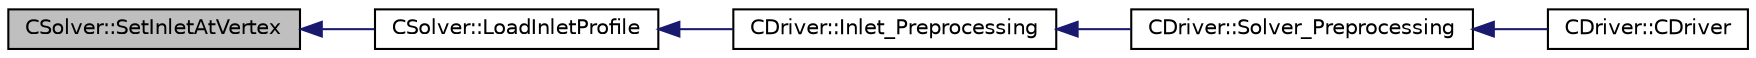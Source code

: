 digraph "CSolver::SetInletAtVertex"
{
  edge [fontname="Helvetica",fontsize="10",labelfontname="Helvetica",labelfontsize="10"];
  node [fontname="Helvetica",fontsize="10",shape=record];
  rankdir="LR";
  Node4572 [label="CSolver::SetInletAtVertex",height=0.2,width=0.4,color="black", fillcolor="grey75", style="filled", fontcolor="black"];
  Node4572 -> Node4573 [dir="back",color="midnightblue",fontsize="10",style="solid",fontname="Helvetica"];
  Node4573 [label="CSolver::LoadInletProfile",height=0.2,width=0.4,color="black", fillcolor="white", style="filled",URL="$class_c_solver.html#ad5edf3f378a08715c57d8598a114eb5a",tooltip="Load a inlet profile data from file into a particular solver. "];
  Node4573 -> Node4574 [dir="back",color="midnightblue",fontsize="10",style="solid",fontname="Helvetica"];
  Node4574 [label="CDriver::Inlet_Preprocessing",height=0.2,width=0.4,color="black", fillcolor="white", style="filled",URL="$class_c_driver.html#a8d1d31e052654d8727217a911482b898",tooltip="Preprocess the inlets via file input for all solvers. "];
  Node4574 -> Node4575 [dir="back",color="midnightblue",fontsize="10",style="solid",fontname="Helvetica"];
  Node4575 [label="CDriver::Solver_Preprocessing",height=0.2,width=0.4,color="black", fillcolor="white", style="filled",URL="$class_c_driver.html#add15058928d0b7462a7b8257417d0914",tooltip="Definition and allocation of all solution classes. "];
  Node4575 -> Node4576 [dir="back",color="midnightblue",fontsize="10",style="solid",fontname="Helvetica"];
  Node4576 [label="CDriver::CDriver",height=0.2,width=0.4,color="black", fillcolor="white", style="filled",URL="$class_c_driver.html#a3fca4a013a6efa9bbb38fe78a86b5f3d",tooltip="Constructor of the class. "];
}
